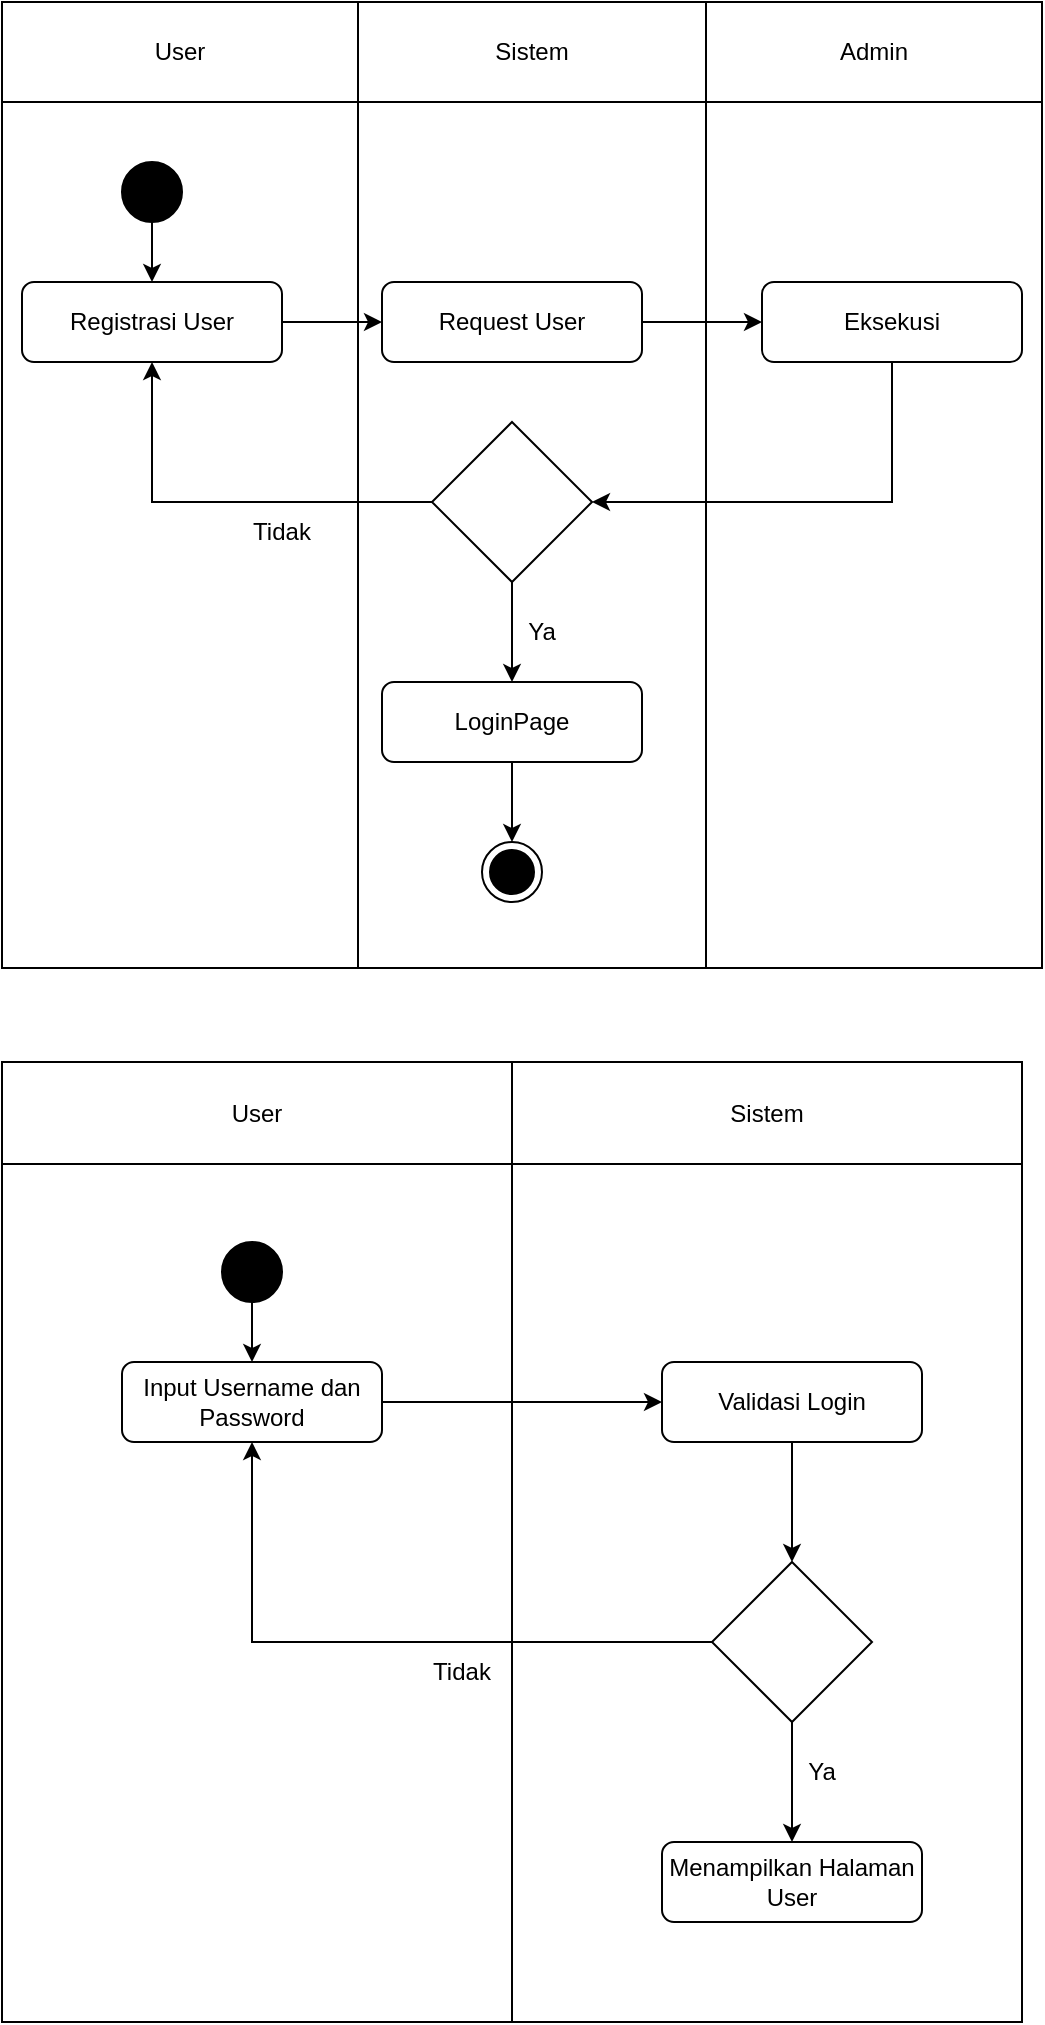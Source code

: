 <mxfile version="20.8.21" type="github">
  <diagram name="Page-1" id="qvWM1OvtlhQg1NueCVtJ">
    <mxGraphModel dx="1434" dy="834" grid="1" gridSize="10" guides="1" tooltips="1" connect="1" arrows="1" fold="1" page="1" pageScale="1" pageWidth="850" pageHeight="1100" math="0" shadow="0">
      <root>
        <mxCell id="0" />
        <mxCell id="1" parent="0" />
        <mxCell id="56UlqeOueoB-I-3EqVoc-29" value="" style="shape=table;startSize=0;container=1;collapsible=0;childLayout=tableLayout;" parent="1" vertex="1">
          <mxGeometry width="520" height="483" as="geometry" />
        </mxCell>
        <mxCell id="56UlqeOueoB-I-3EqVoc-30" value="" style="shape=tableRow;horizontal=0;startSize=0;swimlaneHead=0;swimlaneBody=0;strokeColor=inherit;top=0;left=0;bottom=0;right=0;collapsible=0;dropTarget=0;fillColor=none;points=[[0,0.5],[1,0.5]];portConstraint=eastwest;" parent="56UlqeOueoB-I-3EqVoc-29" vertex="1">
          <mxGeometry width="520" height="50" as="geometry" />
        </mxCell>
        <mxCell id="56UlqeOueoB-I-3EqVoc-31" value="User" style="shape=partialRectangle;html=1;whiteSpace=wrap;connectable=0;strokeColor=inherit;overflow=hidden;fillColor=none;top=0;left=0;bottom=0;right=0;pointerEvents=1;" parent="56UlqeOueoB-I-3EqVoc-30" vertex="1">
          <mxGeometry width="178" height="50" as="geometry">
            <mxRectangle width="178" height="50" as="alternateBounds" />
          </mxGeometry>
        </mxCell>
        <mxCell id="56UlqeOueoB-I-3EqVoc-32" value="Sistem" style="shape=partialRectangle;html=1;whiteSpace=wrap;connectable=0;strokeColor=inherit;overflow=hidden;fillColor=none;top=0;left=0;bottom=0;right=0;pointerEvents=1;" parent="56UlqeOueoB-I-3EqVoc-30" vertex="1">
          <mxGeometry x="178" width="174" height="50" as="geometry">
            <mxRectangle width="174" height="50" as="alternateBounds" />
          </mxGeometry>
        </mxCell>
        <mxCell id="56UlqeOueoB-I-3EqVoc-33" value="Admin" style="shape=partialRectangle;html=1;whiteSpace=wrap;connectable=0;strokeColor=inherit;overflow=hidden;fillColor=none;top=0;left=0;bottom=0;right=0;pointerEvents=1;" parent="56UlqeOueoB-I-3EqVoc-30" vertex="1">
          <mxGeometry x="352" width="168" height="50" as="geometry">
            <mxRectangle width="168" height="50" as="alternateBounds" />
          </mxGeometry>
        </mxCell>
        <mxCell id="56UlqeOueoB-I-3EqVoc-34" value="" style="shape=tableRow;horizontal=0;startSize=0;swimlaneHead=0;swimlaneBody=0;strokeColor=inherit;top=0;left=0;bottom=0;right=0;collapsible=0;dropTarget=0;fillColor=none;points=[[0,0.5],[1,0.5]];portConstraint=eastwest;" parent="56UlqeOueoB-I-3EqVoc-29" vertex="1">
          <mxGeometry y="50" width="520" height="433" as="geometry" />
        </mxCell>
        <mxCell id="56UlqeOueoB-I-3EqVoc-35" value="" style="shape=partialRectangle;html=1;whiteSpace=wrap;connectable=0;strokeColor=inherit;overflow=hidden;fillColor=none;top=0;left=0;bottom=0;right=0;pointerEvents=1;" parent="56UlqeOueoB-I-3EqVoc-34" vertex="1">
          <mxGeometry width="178" height="433" as="geometry">
            <mxRectangle width="178" height="433" as="alternateBounds" />
          </mxGeometry>
        </mxCell>
        <mxCell id="56UlqeOueoB-I-3EqVoc-36" value="" style="shape=partialRectangle;html=1;whiteSpace=wrap;connectable=0;strokeColor=inherit;overflow=hidden;fillColor=none;top=0;left=0;bottom=0;right=0;pointerEvents=1;" parent="56UlqeOueoB-I-3EqVoc-34" vertex="1">
          <mxGeometry x="178" width="174" height="433" as="geometry">
            <mxRectangle width="174" height="433" as="alternateBounds" />
          </mxGeometry>
        </mxCell>
        <mxCell id="56UlqeOueoB-I-3EqVoc-37" value="" style="shape=partialRectangle;html=1;whiteSpace=wrap;connectable=0;strokeColor=inherit;overflow=hidden;fillColor=none;top=0;left=0;bottom=0;right=0;pointerEvents=1;" parent="56UlqeOueoB-I-3EqVoc-34" vertex="1">
          <mxGeometry x="352" width="168" height="433" as="geometry">
            <mxRectangle width="168" height="433" as="alternateBounds" />
          </mxGeometry>
        </mxCell>
        <mxCell id="56UlqeOueoB-I-3EqVoc-42" style="edgeStyle=orthogonalEdgeStyle;rounded=0;orthogonalLoop=1;jettySize=auto;html=1;exitX=0.5;exitY=1;exitDx=0;exitDy=0;entryX=0.5;entryY=0;entryDx=0;entryDy=0;" parent="1" source="56UlqeOueoB-I-3EqVoc-38" target="56UlqeOueoB-I-3EqVoc-41" edge="1">
          <mxGeometry relative="1" as="geometry" />
        </mxCell>
        <mxCell id="56UlqeOueoB-I-3EqVoc-38" value="" style="ellipse;fillColor=strokeColor;" parent="1" vertex="1">
          <mxGeometry x="60" y="80" width="30" height="30" as="geometry" />
        </mxCell>
        <mxCell id="56UlqeOueoB-I-3EqVoc-47" style="edgeStyle=orthogonalEdgeStyle;rounded=0;orthogonalLoop=1;jettySize=auto;html=1;exitX=1;exitY=0.5;exitDx=0;exitDy=0;entryX=0;entryY=0.5;entryDx=0;entryDy=0;" parent="1" source="56UlqeOueoB-I-3EqVoc-41" target="56UlqeOueoB-I-3EqVoc-46" edge="1">
          <mxGeometry relative="1" as="geometry" />
        </mxCell>
        <mxCell id="56UlqeOueoB-I-3EqVoc-41" value="Registrasi User" style="rounded=1;whiteSpace=wrap;html=1;" parent="1" vertex="1">
          <mxGeometry x="10" y="140" width="130" height="40" as="geometry" />
        </mxCell>
        <mxCell id="56UlqeOueoB-I-3EqVoc-49" style="edgeStyle=orthogonalEdgeStyle;rounded=0;orthogonalLoop=1;jettySize=auto;html=1;exitX=1;exitY=0.5;exitDx=0;exitDy=0;entryX=0;entryY=0.5;entryDx=0;entryDy=0;" parent="1" source="56UlqeOueoB-I-3EqVoc-46" target="56UlqeOueoB-I-3EqVoc-48" edge="1">
          <mxGeometry relative="1" as="geometry" />
        </mxCell>
        <mxCell id="56UlqeOueoB-I-3EqVoc-46" value="Request User" style="rounded=1;whiteSpace=wrap;html=1;" parent="1" vertex="1">
          <mxGeometry x="190" y="140" width="130" height="40" as="geometry" />
        </mxCell>
        <mxCell id="56UlqeOueoB-I-3EqVoc-51" style="edgeStyle=orthogonalEdgeStyle;rounded=0;orthogonalLoop=1;jettySize=auto;html=1;exitX=0.5;exitY=1;exitDx=0;exitDy=0;entryX=1;entryY=0.5;entryDx=0;entryDy=0;" parent="1" source="56UlqeOueoB-I-3EqVoc-48" target="56UlqeOueoB-I-3EqVoc-50" edge="1">
          <mxGeometry relative="1" as="geometry" />
        </mxCell>
        <mxCell id="56UlqeOueoB-I-3EqVoc-48" value="Eksekusi" style="rounded=1;whiteSpace=wrap;html=1;" parent="1" vertex="1">
          <mxGeometry x="380" y="140" width="130" height="40" as="geometry" />
        </mxCell>
        <mxCell id="56UlqeOueoB-I-3EqVoc-52" style="edgeStyle=orthogonalEdgeStyle;rounded=0;orthogonalLoop=1;jettySize=auto;html=1;exitX=0;exitY=0.5;exitDx=0;exitDy=0;entryX=0.5;entryY=1;entryDx=0;entryDy=0;" parent="1" source="56UlqeOueoB-I-3EqVoc-50" target="56UlqeOueoB-I-3EqVoc-41" edge="1">
          <mxGeometry relative="1" as="geometry" />
        </mxCell>
        <mxCell id="56UlqeOueoB-I-3EqVoc-54" style="edgeStyle=orthogonalEdgeStyle;rounded=0;orthogonalLoop=1;jettySize=auto;html=1;exitX=0.5;exitY=1;exitDx=0;exitDy=0;entryX=0.5;entryY=0;entryDx=0;entryDy=0;" parent="1" source="56UlqeOueoB-I-3EqVoc-50" target="56UlqeOueoB-I-3EqVoc-57" edge="1">
          <mxGeometry relative="1" as="geometry">
            <mxPoint x="255" y="350" as="targetPoint" />
          </mxGeometry>
        </mxCell>
        <mxCell id="56UlqeOueoB-I-3EqVoc-50" value="" style="rhombus;whiteSpace=wrap;html=1;" parent="1" vertex="1">
          <mxGeometry x="215" y="210" width="80" height="80" as="geometry" />
        </mxCell>
        <mxCell id="56UlqeOueoB-I-3EqVoc-55" value="Ya" style="text;html=1;strokeColor=none;fillColor=none;align=center;verticalAlign=middle;whiteSpace=wrap;rounded=0;" parent="1" vertex="1">
          <mxGeometry x="240" y="300" width="60" height="30" as="geometry" />
        </mxCell>
        <mxCell id="56UlqeOueoB-I-3EqVoc-56" value="Tidak" style="text;html=1;strokeColor=none;fillColor=none;align=center;verticalAlign=middle;whiteSpace=wrap;rounded=0;" parent="1" vertex="1">
          <mxGeometry x="110" y="250" width="60" height="30" as="geometry" />
        </mxCell>
        <mxCell id="56UlqeOueoB-I-3EqVoc-59" style="edgeStyle=orthogonalEdgeStyle;rounded=0;orthogonalLoop=1;jettySize=auto;html=1;exitX=0.5;exitY=1;exitDx=0;exitDy=0;entryX=0.5;entryY=0;entryDx=0;entryDy=0;" parent="1" source="56UlqeOueoB-I-3EqVoc-57" target="56UlqeOueoB-I-3EqVoc-58" edge="1">
          <mxGeometry relative="1" as="geometry" />
        </mxCell>
        <mxCell id="56UlqeOueoB-I-3EqVoc-57" value="LoginPage" style="rounded=1;whiteSpace=wrap;html=1;" parent="1" vertex="1">
          <mxGeometry x="190" y="340" width="130" height="40" as="geometry" />
        </mxCell>
        <mxCell id="56UlqeOueoB-I-3EqVoc-58" value="" style="ellipse;html=1;shape=endState;fillColor=strokeColor;" parent="1" vertex="1">
          <mxGeometry x="240" y="420" width="30" height="30" as="geometry" />
        </mxCell>
        <mxCell id="uEY4NltsGnFyYY0y2aG_-11" value="" style="shape=table;startSize=0;container=1;collapsible=0;childLayout=tableLayout;" vertex="1" parent="1">
          <mxGeometry y="530" width="510" height="480" as="geometry" />
        </mxCell>
        <mxCell id="uEY4NltsGnFyYY0y2aG_-12" value="" style="shape=tableRow;horizontal=0;startSize=0;swimlaneHead=0;swimlaneBody=0;strokeColor=inherit;top=0;left=0;bottom=0;right=0;collapsible=0;dropTarget=0;fillColor=none;points=[[0,0.5],[1,0.5]];portConstraint=eastwest;" vertex="1" parent="uEY4NltsGnFyYY0y2aG_-11">
          <mxGeometry width="510" height="51" as="geometry" />
        </mxCell>
        <mxCell id="uEY4NltsGnFyYY0y2aG_-13" value="User" style="shape=partialRectangle;html=1;whiteSpace=wrap;connectable=0;strokeColor=inherit;overflow=hidden;fillColor=none;top=0;left=0;bottom=0;right=0;pointerEvents=1;" vertex="1" parent="uEY4NltsGnFyYY0y2aG_-12">
          <mxGeometry width="255" height="51" as="geometry">
            <mxRectangle width="255" height="51" as="alternateBounds" />
          </mxGeometry>
        </mxCell>
        <mxCell id="uEY4NltsGnFyYY0y2aG_-14" value="Sistem" style="shape=partialRectangle;html=1;whiteSpace=wrap;connectable=0;strokeColor=inherit;overflow=hidden;fillColor=none;top=0;left=0;bottom=0;right=0;pointerEvents=1;" vertex="1" parent="uEY4NltsGnFyYY0y2aG_-12">
          <mxGeometry x="255" width="255" height="51" as="geometry">
            <mxRectangle width="255" height="51" as="alternateBounds" />
          </mxGeometry>
        </mxCell>
        <mxCell id="uEY4NltsGnFyYY0y2aG_-15" value="" style="shape=tableRow;horizontal=0;startSize=0;swimlaneHead=0;swimlaneBody=0;strokeColor=inherit;top=0;left=0;bottom=0;right=0;collapsible=0;dropTarget=0;fillColor=none;points=[[0,0.5],[1,0.5]];portConstraint=eastwest;" vertex="1" parent="uEY4NltsGnFyYY0y2aG_-11">
          <mxGeometry y="51" width="510" height="429" as="geometry" />
        </mxCell>
        <mxCell id="uEY4NltsGnFyYY0y2aG_-16" value="" style="shape=partialRectangle;html=1;whiteSpace=wrap;connectable=0;strokeColor=inherit;overflow=hidden;fillColor=none;top=0;left=0;bottom=0;right=0;pointerEvents=1;" vertex="1" parent="uEY4NltsGnFyYY0y2aG_-15">
          <mxGeometry width="255" height="429" as="geometry">
            <mxRectangle width="255" height="429" as="alternateBounds" />
          </mxGeometry>
        </mxCell>
        <mxCell id="uEY4NltsGnFyYY0y2aG_-17" value="" style="shape=partialRectangle;html=1;whiteSpace=wrap;connectable=0;strokeColor=inherit;overflow=hidden;fillColor=none;top=0;left=0;bottom=0;right=0;pointerEvents=1;" vertex="1" parent="uEY4NltsGnFyYY0y2aG_-15">
          <mxGeometry x="255" width="255" height="429" as="geometry">
            <mxRectangle width="255" height="429" as="alternateBounds" />
          </mxGeometry>
        </mxCell>
        <mxCell id="uEY4NltsGnFyYY0y2aG_-20" style="edgeStyle=orthogonalEdgeStyle;rounded=0;orthogonalLoop=1;jettySize=auto;html=1;exitX=0.5;exitY=1;exitDx=0;exitDy=0;entryX=0.5;entryY=0;entryDx=0;entryDy=0;" edge="1" parent="1" source="uEY4NltsGnFyYY0y2aG_-18" target="uEY4NltsGnFyYY0y2aG_-19">
          <mxGeometry relative="1" as="geometry" />
        </mxCell>
        <mxCell id="uEY4NltsGnFyYY0y2aG_-18" value="" style="ellipse;fillColor=strokeColor;" vertex="1" parent="1">
          <mxGeometry x="110" y="620" width="30" height="30" as="geometry" />
        </mxCell>
        <mxCell id="uEY4NltsGnFyYY0y2aG_-19" value="Input Username dan Password" style="rounded=1;whiteSpace=wrap;html=1;" vertex="1" parent="1">
          <mxGeometry x="60" y="680" width="130" height="40" as="geometry" />
        </mxCell>
        <mxCell id="uEY4NltsGnFyYY0y2aG_-24" style="edgeStyle=orthogonalEdgeStyle;rounded=0;orthogonalLoop=1;jettySize=auto;html=1;exitX=1;exitY=0.5;exitDx=0;exitDy=0;" edge="1" parent="1" source="uEY4NltsGnFyYY0y2aG_-19" target="uEY4NltsGnFyYY0y2aG_-23">
          <mxGeometry relative="1" as="geometry">
            <mxPoint x="190" y="780" as="sourcePoint" />
          </mxGeometry>
        </mxCell>
        <mxCell id="uEY4NltsGnFyYY0y2aG_-26" style="edgeStyle=orthogonalEdgeStyle;rounded=0;orthogonalLoop=1;jettySize=auto;html=1;exitX=0.5;exitY=1;exitDx=0;exitDy=0;" edge="1" parent="1" source="uEY4NltsGnFyYY0y2aG_-23" target="uEY4NltsGnFyYY0y2aG_-25">
          <mxGeometry relative="1" as="geometry" />
        </mxCell>
        <mxCell id="uEY4NltsGnFyYY0y2aG_-23" value="Validasi Login" style="rounded=1;whiteSpace=wrap;html=1;" vertex="1" parent="1">
          <mxGeometry x="330" y="680" width="130" height="40" as="geometry" />
        </mxCell>
        <mxCell id="uEY4NltsGnFyYY0y2aG_-27" style="edgeStyle=orthogonalEdgeStyle;rounded=0;orthogonalLoop=1;jettySize=auto;html=1;exitX=0;exitY=0.5;exitDx=0;exitDy=0;entryX=0.5;entryY=1;entryDx=0;entryDy=0;" edge="1" parent="1" source="uEY4NltsGnFyYY0y2aG_-25" target="uEY4NltsGnFyYY0y2aG_-19">
          <mxGeometry relative="1" as="geometry" />
        </mxCell>
        <mxCell id="uEY4NltsGnFyYY0y2aG_-29" style="edgeStyle=orthogonalEdgeStyle;rounded=0;orthogonalLoop=1;jettySize=auto;html=1;exitX=0.5;exitY=1;exitDx=0;exitDy=0;entryX=0.5;entryY=0;entryDx=0;entryDy=0;" edge="1" parent="1" source="uEY4NltsGnFyYY0y2aG_-25" target="uEY4NltsGnFyYY0y2aG_-28">
          <mxGeometry relative="1" as="geometry" />
        </mxCell>
        <mxCell id="uEY4NltsGnFyYY0y2aG_-25" value="" style="rhombus;whiteSpace=wrap;html=1;" vertex="1" parent="1">
          <mxGeometry x="355" y="780" width="80" height="80" as="geometry" />
        </mxCell>
        <mxCell id="uEY4NltsGnFyYY0y2aG_-28" value="Menampilkan Halaman User" style="rounded=1;whiteSpace=wrap;html=1;" vertex="1" parent="1">
          <mxGeometry x="330" y="920" width="130" height="40" as="geometry" />
        </mxCell>
        <mxCell id="uEY4NltsGnFyYY0y2aG_-30" value="Tidak" style="text;html=1;strokeColor=none;fillColor=none;align=center;verticalAlign=middle;whiteSpace=wrap;rounded=0;" vertex="1" parent="1">
          <mxGeometry x="200" y="820" width="60" height="30" as="geometry" />
        </mxCell>
        <mxCell id="uEY4NltsGnFyYY0y2aG_-31" value="Ya" style="text;html=1;strokeColor=none;fillColor=none;align=center;verticalAlign=middle;whiteSpace=wrap;rounded=0;" vertex="1" parent="1">
          <mxGeometry x="380" y="870" width="60" height="30" as="geometry" />
        </mxCell>
      </root>
    </mxGraphModel>
  </diagram>
</mxfile>
